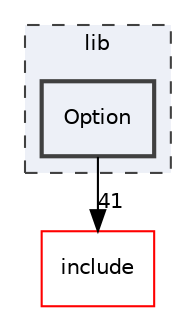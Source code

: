 digraph "lib/Option"
{
 // LATEX_PDF_SIZE
  bgcolor="transparent";
  edge [fontname="Helvetica",fontsize="10",labelfontname="Helvetica",labelfontsize="10"];
  node [fontname="Helvetica",fontsize="10",shape="box"];
  compound=true
  subgraph clusterdir_97aefd0d527b934f1d99a682da8fe6a9 {
    graph [ bgcolor="#edf0f7", pencolor="grey25", style="filled,dashed,", label="lib", fontname="Helvetica", fontsize="10", URL="dir_97aefd0d527b934f1d99a682da8fe6a9.html"]
  dir_a4016628a7a1e389280fd9bd57a3253e [label="Option", style="filled,bold,", fillcolor="#edf0f7", color="grey25", URL="dir_a4016628a7a1e389280fd9bd57a3253e.html"];
  }
  dir_d44c64559bbebec7f509842c48db8b23 [label="include", style="", fillcolor="#edf0f7", color="red", URL="dir_d44c64559bbebec7f509842c48db8b23.html"];
  dir_a4016628a7a1e389280fd9bd57a3253e->dir_d44c64559bbebec7f509842c48db8b23 [headlabel="41", labeldistance=1.5 headhref="dir_000157_000082.html"];
}
